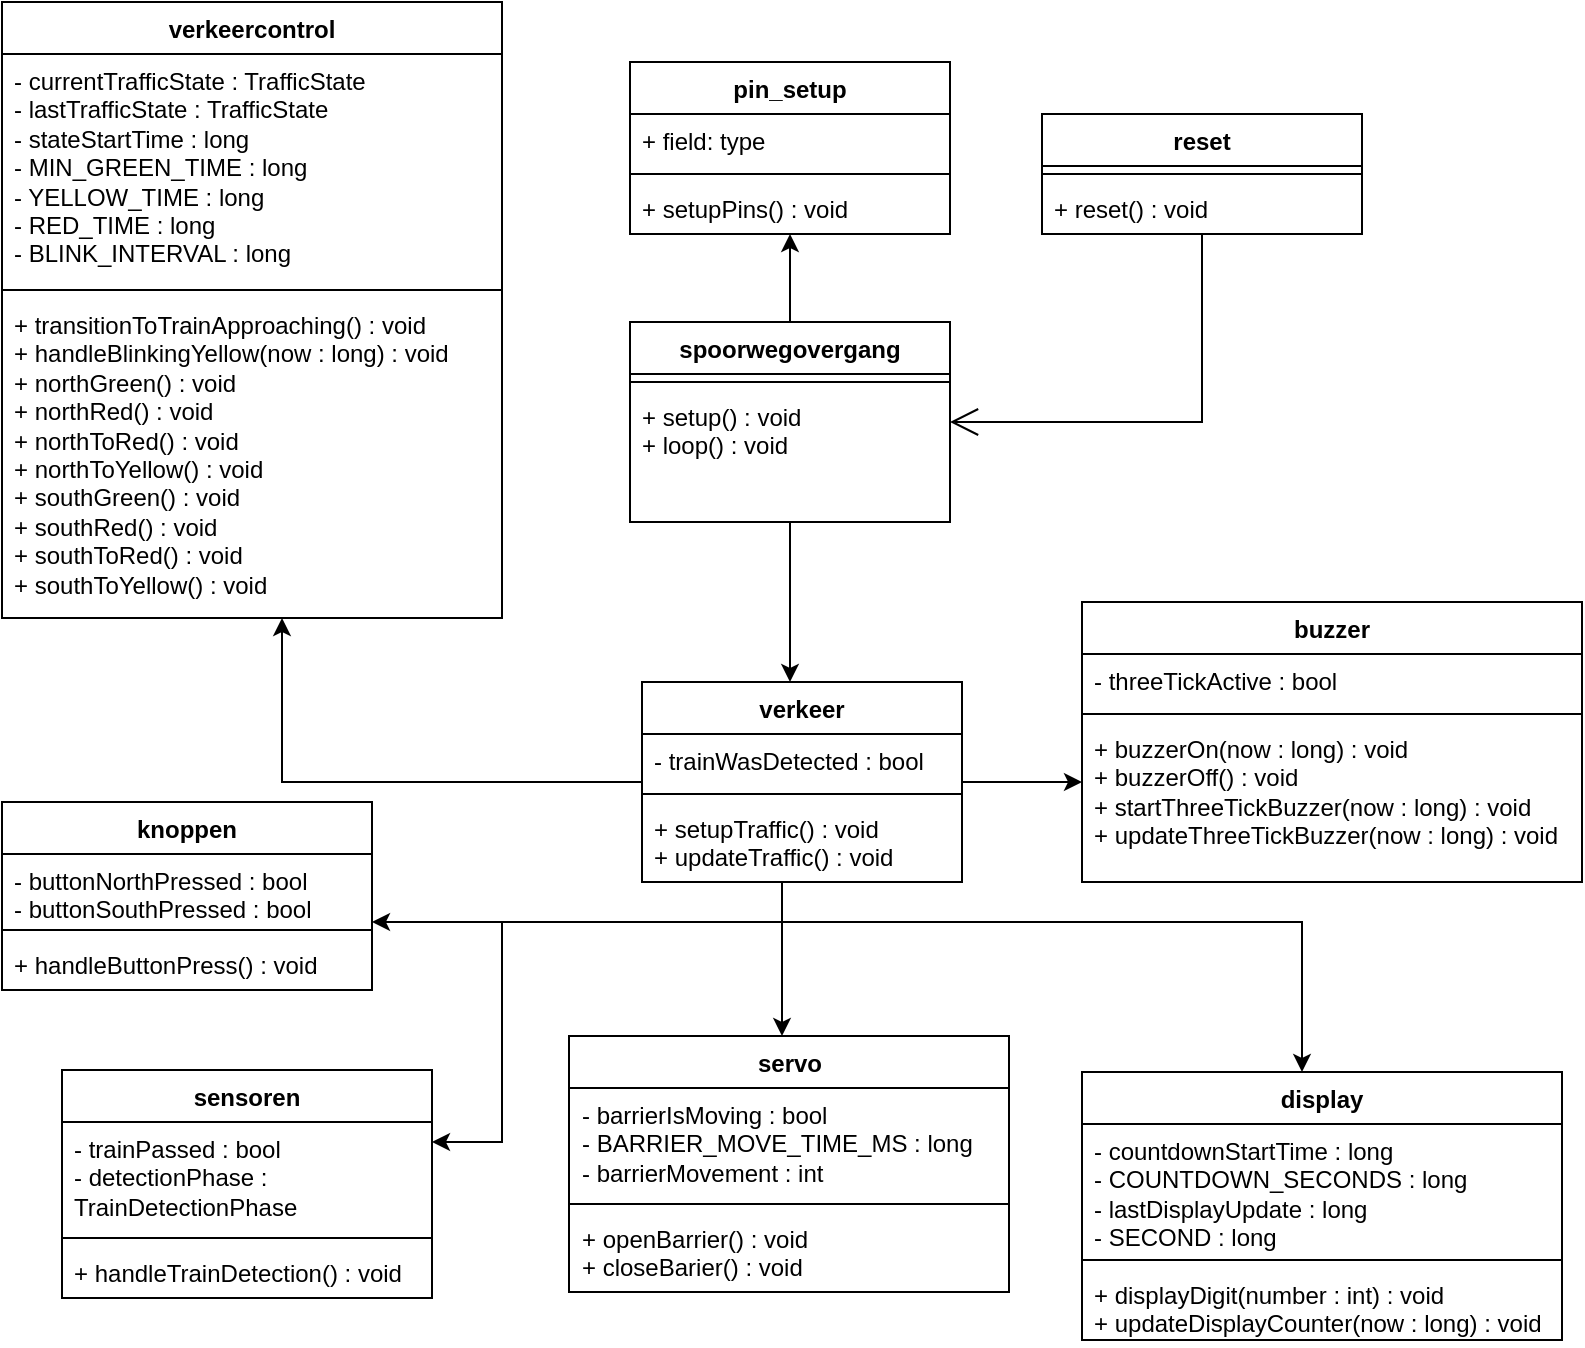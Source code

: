 <mxfile version="26.2.15">
  <diagram id="C5RBs43oDa-KdzZeNtuy" name="Page-1">
    <mxGraphModel dx="757" dy="2366" grid="1" gridSize="10" guides="1" tooltips="1" connect="1" arrows="1" fold="1" page="1" pageScale="1" pageWidth="827" pageHeight="1169" math="0" shadow="0">
      <root>
        <mxCell id="WIyWlLk6GJQsqaUBKTNV-0" />
        <mxCell id="WIyWlLk6GJQsqaUBKTNV-1" parent="WIyWlLk6GJQsqaUBKTNV-0" />
        <mxCell id="lylSbB-7HBiwREN9uDua-25" value="" style="edgeStyle=orthogonalEdgeStyle;rounded=0;orthogonalLoop=1;jettySize=auto;html=1;" parent="WIyWlLk6GJQsqaUBKTNV-1" source="IpMz8Q2Eba27BS16skNk-0" target="1jn1L_7eQyYzG3gWTxSR-0" edge="1">
          <mxGeometry relative="1" as="geometry" />
        </mxCell>
        <mxCell id="IpMz8Q2Eba27BS16skNk-0" value="spoorwegovergang" style="swimlane;fontStyle=1;align=center;verticalAlign=top;childLayout=stackLayout;horizontal=1;startSize=26;horizontalStack=0;resizeParent=1;resizeParentMax=0;resizeLast=0;collapsible=1;marginBottom=0;whiteSpace=wrap;html=1;" parent="WIyWlLk6GJQsqaUBKTNV-1" vertex="1">
          <mxGeometry x="334" y="-100" width="160" height="100" as="geometry" />
        </mxCell>
        <mxCell id="IpMz8Q2Eba27BS16skNk-2" value="" style="line;strokeWidth=1;fillColor=none;align=left;verticalAlign=middle;spacingTop=-1;spacingLeft=3;spacingRight=3;rotatable=0;labelPosition=right;points=[];portConstraint=eastwest;strokeColor=inherit;" parent="IpMz8Q2Eba27BS16skNk-0" vertex="1">
          <mxGeometry y="26" width="160" height="8" as="geometry" />
        </mxCell>
        <mxCell id="IpMz8Q2Eba27BS16skNk-3" value="+ setup() : void&lt;div&gt;+ loop() : void&lt;/div&gt;" style="text;strokeColor=none;fillColor=none;align=left;verticalAlign=top;spacingLeft=4;spacingRight=4;overflow=hidden;rotatable=0;points=[[0,0.5],[1,0.5]];portConstraint=eastwest;whiteSpace=wrap;html=1;" parent="IpMz8Q2Eba27BS16skNk-0" vertex="1">
          <mxGeometry y="34" width="160" height="66" as="geometry" />
        </mxCell>
        <mxCell id="lylSbB-7HBiwREN9uDua-22" value="" style="edgeStyle=orthogonalEdgeStyle;rounded=0;orthogonalLoop=1;jettySize=auto;html=1;" parent="WIyWlLk6GJQsqaUBKTNV-1" source="lylSbB-7HBiwREN9uDua-0" target="IpMz8Q2Eba27BS16skNk-16" edge="1">
          <mxGeometry relative="1" as="geometry">
            <Array as="points">
              <mxPoint x="410" y="200" />
              <mxPoint x="93" y="200" />
            </Array>
          </mxGeometry>
        </mxCell>
        <mxCell id="lylSbB-7HBiwREN9uDua-23" value="" style="edgeStyle=orthogonalEdgeStyle;rounded=0;orthogonalLoop=1;jettySize=auto;html=1;" parent="WIyWlLk6GJQsqaUBKTNV-1" source="lylSbB-7HBiwREN9uDua-0" target="IpMz8Q2Eba27BS16skNk-20" edge="1">
          <mxGeometry relative="1" as="geometry">
            <Array as="points">
              <mxPoint x="410" y="200" />
              <mxPoint x="270" y="200" />
              <mxPoint x="270" y="310" />
            </Array>
          </mxGeometry>
        </mxCell>
        <mxCell id="IpMz8Q2Eba27BS16skNk-4" value="verkeercontrol" style="swimlane;fontStyle=1;align=center;verticalAlign=top;childLayout=stackLayout;horizontal=1;startSize=26;horizontalStack=0;resizeParent=1;resizeParentMax=0;resizeLast=0;collapsible=1;marginBottom=0;whiteSpace=wrap;html=1;" parent="WIyWlLk6GJQsqaUBKTNV-1" vertex="1">
          <mxGeometry x="20" y="-260" width="250" height="308" as="geometry" />
        </mxCell>
        <mxCell id="IpMz8Q2Eba27BS16skNk-5" value="- currentTrafficState : TrafficState&lt;div&gt;- lastTrafficState : TrafficState&lt;/div&gt;&lt;div&gt;- stateStartTime : long&lt;/div&gt;&lt;div&gt;- MIN_GREEN_TIME : long&lt;/div&gt;&lt;div&gt;- YELLOW_TIME : long&lt;/div&gt;&lt;div&gt;- RED_TIME : long&lt;/div&gt;&lt;div&gt;- BLINK_INTERVAL : long&lt;/div&gt;" style="text;strokeColor=none;fillColor=none;align=left;verticalAlign=top;spacingLeft=4;spacingRight=4;overflow=hidden;rotatable=0;points=[[0,0.5],[1,0.5]];portConstraint=eastwest;whiteSpace=wrap;html=1;" parent="IpMz8Q2Eba27BS16skNk-4" vertex="1">
          <mxGeometry y="26" width="250" height="114" as="geometry" />
        </mxCell>
        <mxCell id="IpMz8Q2Eba27BS16skNk-6" value="" style="line;strokeWidth=1;fillColor=none;align=left;verticalAlign=middle;spacingTop=-1;spacingLeft=3;spacingRight=3;rotatable=0;labelPosition=right;points=[];portConstraint=eastwest;strokeColor=inherit;" parent="IpMz8Q2Eba27BS16skNk-4" vertex="1">
          <mxGeometry y="140" width="250" height="8" as="geometry" />
        </mxCell>
        <mxCell id="IpMz8Q2Eba27BS16skNk-7" value="&lt;div&gt;+ transitionToTrainApproaching() : void&lt;/div&gt;&lt;div&gt;+ handleBlinkingYellow(now : long) : void&lt;/div&gt;&lt;div&gt;+ northGreen() : void&lt;/div&gt;&lt;div&gt;+ northRed() : void&lt;/div&gt;&lt;div&gt;+ northToRed() : void&lt;br&gt;&lt;/div&gt;&lt;div&gt;+ northToYellow() : void&lt;/div&gt;&lt;div&gt;+ southGreen() : void&lt;/div&gt;&lt;div&gt;+ southRed() : void&lt;/div&gt;&lt;div&gt;+ southToRed() : void&lt;/div&gt;&lt;div&gt;+ southToYellow() : void&lt;/div&gt;" style="text;strokeColor=none;fillColor=none;align=left;verticalAlign=top;spacingLeft=4;spacingRight=4;overflow=hidden;rotatable=0;points=[[0,0.5],[1,0.5]];portConstraint=eastwest;whiteSpace=wrap;html=1;" parent="IpMz8Q2Eba27BS16skNk-4" vertex="1">
          <mxGeometry y="148" width="250" height="160" as="geometry" />
        </mxCell>
        <mxCell id="IpMz8Q2Eba27BS16skNk-8" value="servo" style="swimlane;fontStyle=1;align=center;verticalAlign=top;childLayout=stackLayout;horizontal=1;startSize=26;horizontalStack=0;resizeParent=1;resizeParentMax=0;resizeLast=0;collapsible=1;marginBottom=0;whiteSpace=wrap;html=1;" parent="WIyWlLk6GJQsqaUBKTNV-1" vertex="1">
          <mxGeometry x="303.5" y="257" width="220" height="128" as="geometry" />
        </mxCell>
        <mxCell id="IpMz8Q2Eba27BS16skNk-9" value="- barrierIsMoving : bool&lt;div&gt;- BARRIER_MOVE_TIME_MS : long&lt;/div&gt;&lt;div&gt;- barrierMovement : int&lt;/div&gt;" style="text;strokeColor=none;fillColor=none;align=left;verticalAlign=top;spacingLeft=4;spacingRight=4;overflow=hidden;rotatable=0;points=[[0,0.5],[1,0.5]];portConstraint=eastwest;whiteSpace=wrap;html=1;" parent="IpMz8Q2Eba27BS16skNk-8" vertex="1">
          <mxGeometry y="26" width="220" height="54" as="geometry" />
        </mxCell>
        <mxCell id="IpMz8Q2Eba27BS16skNk-10" value="" style="line;strokeWidth=1;fillColor=none;align=left;verticalAlign=middle;spacingTop=-1;spacingLeft=3;spacingRight=3;rotatable=0;labelPosition=right;points=[];portConstraint=eastwest;strokeColor=inherit;" parent="IpMz8Q2Eba27BS16skNk-8" vertex="1">
          <mxGeometry y="80" width="220" height="8" as="geometry" />
        </mxCell>
        <mxCell id="IpMz8Q2Eba27BS16skNk-11" value="+ openBarrier() : void&lt;div&gt;+ closeBarier() : void&lt;/div&gt;" style="text;strokeColor=none;fillColor=none;align=left;verticalAlign=top;spacingLeft=4;spacingRight=4;overflow=hidden;rotatable=0;points=[[0,0.5],[1,0.5]];portConstraint=eastwest;whiteSpace=wrap;html=1;" parent="IpMz8Q2Eba27BS16skNk-8" vertex="1">
          <mxGeometry y="88" width="220" height="40" as="geometry" />
        </mxCell>
        <mxCell id="IpMz8Q2Eba27BS16skNk-12" value="buzzer" style="swimlane;fontStyle=1;align=center;verticalAlign=top;childLayout=stackLayout;horizontal=1;startSize=26;horizontalStack=0;resizeParent=1;resizeParentMax=0;resizeLast=0;collapsible=1;marginBottom=0;whiteSpace=wrap;html=1;" parent="WIyWlLk6GJQsqaUBKTNV-1" vertex="1">
          <mxGeometry x="560" y="40" width="250" height="140" as="geometry" />
        </mxCell>
        <mxCell id="IpMz8Q2Eba27BS16skNk-13" value="- threeTickActive : bool" style="text;strokeColor=none;fillColor=none;align=left;verticalAlign=top;spacingLeft=4;spacingRight=4;overflow=hidden;rotatable=0;points=[[0,0.5],[1,0.5]];portConstraint=eastwest;whiteSpace=wrap;html=1;" parent="IpMz8Q2Eba27BS16skNk-12" vertex="1">
          <mxGeometry y="26" width="250" height="26" as="geometry" />
        </mxCell>
        <mxCell id="IpMz8Q2Eba27BS16skNk-14" value="" style="line;strokeWidth=1;fillColor=none;align=left;verticalAlign=middle;spacingTop=-1;spacingLeft=3;spacingRight=3;rotatable=0;labelPosition=right;points=[];portConstraint=eastwest;strokeColor=inherit;" parent="IpMz8Q2Eba27BS16skNk-12" vertex="1">
          <mxGeometry y="52" width="250" height="8" as="geometry" />
        </mxCell>
        <mxCell id="IpMz8Q2Eba27BS16skNk-15" value="+ buzzerOn(now : long) : void&lt;div&gt;+ buzzerOff() : void&lt;/div&gt;&lt;div&gt;+ startThreeTickBuzzer(now : long) : void&lt;br&gt;+ updateThreeTickBuzzer(now : long) : void&lt;/div&gt;" style="text;strokeColor=none;fillColor=none;align=left;verticalAlign=top;spacingLeft=4;spacingRight=4;overflow=hidden;rotatable=0;points=[[0,0.5],[1,0.5]];portConstraint=eastwest;whiteSpace=wrap;html=1;" parent="IpMz8Q2Eba27BS16skNk-12" vertex="1">
          <mxGeometry y="60" width="250" height="80" as="geometry" />
        </mxCell>
        <mxCell id="IpMz8Q2Eba27BS16skNk-16" value="knoppen" style="swimlane;fontStyle=1;align=center;verticalAlign=top;childLayout=stackLayout;horizontal=1;startSize=26;horizontalStack=0;resizeParent=1;resizeParentMax=0;resizeLast=0;collapsible=1;marginBottom=0;whiteSpace=wrap;html=1;" parent="WIyWlLk6GJQsqaUBKTNV-1" vertex="1">
          <mxGeometry x="20" y="140" width="185" height="94" as="geometry" />
        </mxCell>
        <mxCell id="IpMz8Q2Eba27BS16skNk-17" value="- buttonNorthPressed : bool&lt;div&gt;- buttonSouthPressed : bool&lt;/div&gt;" style="text;strokeColor=none;fillColor=none;align=left;verticalAlign=top;spacingLeft=4;spacingRight=4;overflow=hidden;rotatable=0;points=[[0,0.5],[1,0.5]];portConstraint=eastwest;whiteSpace=wrap;html=1;" parent="IpMz8Q2Eba27BS16skNk-16" vertex="1">
          <mxGeometry y="26" width="185" height="34" as="geometry" />
        </mxCell>
        <mxCell id="IpMz8Q2Eba27BS16skNk-18" value="" style="line;strokeWidth=1;fillColor=none;align=left;verticalAlign=middle;spacingTop=-1;spacingLeft=3;spacingRight=3;rotatable=0;labelPosition=right;points=[];portConstraint=eastwest;strokeColor=inherit;" parent="IpMz8Q2Eba27BS16skNk-16" vertex="1">
          <mxGeometry y="60" width="185" height="8" as="geometry" />
        </mxCell>
        <mxCell id="IpMz8Q2Eba27BS16skNk-19" value="+ handleButtonPress() : void" style="text;strokeColor=none;fillColor=none;align=left;verticalAlign=top;spacingLeft=4;spacingRight=4;overflow=hidden;rotatable=0;points=[[0,0.5],[1,0.5]];portConstraint=eastwest;whiteSpace=wrap;html=1;" parent="IpMz8Q2Eba27BS16skNk-16" vertex="1">
          <mxGeometry y="68" width="185" height="26" as="geometry" />
        </mxCell>
        <mxCell id="IpMz8Q2Eba27BS16skNk-20" value="sensoren" style="swimlane;fontStyle=1;align=center;verticalAlign=top;childLayout=stackLayout;horizontal=1;startSize=26;horizontalStack=0;resizeParent=1;resizeParentMax=0;resizeLast=0;collapsible=1;marginBottom=0;whiteSpace=wrap;html=1;" parent="WIyWlLk6GJQsqaUBKTNV-1" vertex="1">
          <mxGeometry x="50" y="274" width="185" height="114" as="geometry" />
        </mxCell>
        <mxCell id="IpMz8Q2Eba27BS16skNk-21" value="- trainPassed : bool&lt;div&gt;- detectionPhase : TrainDetectionPhase&lt;/div&gt;" style="text;strokeColor=none;fillColor=none;align=left;verticalAlign=top;spacingLeft=4;spacingRight=4;overflow=hidden;rotatable=0;points=[[0,0.5],[1,0.5]];portConstraint=eastwest;whiteSpace=wrap;html=1;" parent="IpMz8Q2Eba27BS16skNk-20" vertex="1">
          <mxGeometry y="26" width="185" height="54" as="geometry" />
        </mxCell>
        <mxCell id="IpMz8Q2Eba27BS16skNk-22" value="" style="line;strokeWidth=1;fillColor=none;align=left;verticalAlign=middle;spacingTop=-1;spacingLeft=3;spacingRight=3;rotatable=0;labelPosition=right;points=[];portConstraint=eastwest;strokeColor=inherit;" parent="IpMz8Q2Eba27BS16skNk-20" vertex="1">
          <mxGeometry y="80" width="185" height="8" as="geometry" />
        </mxCell>
        <mxCell id="IpMz8Q2Eba27BS16skNk-23" value="+ handleTrainDetection() : void" style="text;strokeColor=none;fillColor=none;align=left;verticalAlign=top;spacingLeft=4;spacingRight=4;overflow=hidden;rotatable=0;points=[[0,0.5],[1,0.5]];portConstraint=eastwest;whiteSpace=wrap;html=1;" parent="IpMz8Q2Eba27BS16skNk-20" vertex="1">
          <mxGeometry y="88" width="185" height="26" as="geometry" />
        </mxCell>
        <mxCell id="1jn1L_7eQyYzG3gWTxSR-0" value="pin_setup" style="swimlane;fontStyle=1;align=center;verticalAlign=top;childLayout=stackLayout;horizontal=1;startSize=26;horizontalStack=0;resizeParent=1;resizeParentMax=0;resizeLast=0;collapsible=1;marginBottom=0;whiteSpace=wrap;html=1;" parent="WIyWlLk6GJQsqaUBKTNV-1" vertex="1">
          <mxGeometry x="334" y="-230" width="160" height="86" as="geometry" />
        </mxCell>
        <mxCell id="1jn1L_7eQyYzG3gWTxSR-1" value="+ field: type" style="text;strokeColor=none;fillColor=none;align=left;verticalAlign=top;spacingLeft=4;spacingRight=4;overflow=hidden;rotatable=0;points=[[0,0.5],[1,0.5]];portConstraint=eastwest;whiteSpace=wrap;html=1;" parent="1jn1L_7eQyYzG3gWTxSR-0" vertex="1">
          <mxGeometry y="26" width="160" height="26" as="geometry" />
        </mxCell>
        <mxCell id="1jn1L_7eQyYzG3gWTxSR-2" value="" style="line;strokeWidth=1;fillColor=none;align=left;verticalAlign=middle;spacingTop=-1;spacingLeft=3;spacingRight=3;rotatable=0;labelPosition=right;points=[];portConstraint=eastwest;strokeColor=inherit;" parent="1jn1L_7eQyYzG3gWTxSR-0" vertex="1">
          <mxGeometry y="52" width="160" height="8" as="geometry" />
        </mxCell>
        <mxCell id="1jn1L_7eQyYzG3gWTxSR-3" value="+ setupPins() : void" style="text;strokeColor=none;fillColor=none;align=left;verticalAlign=top;spacingLeft=4;spacingRight=4;overflow=hidden;rotatable=0;points=[[0,0.5],[1,0.5]];portConstraint=eastwest;whiteSpace=wrap;html=1;" parent="1jn1L_7eQyYzG3gWTxSR-0" vertex="1">
          <mxGeometry y="60" width="160" height="26" as="geometry" />
        </mxCell>
        <mxCell id="lylSbB-7HBiwREN9uDua-17" value="" style="edgeStyle=orthogonalEdgeStyle;rounded=0;orthogonalLoop=1;jettySize=auto;html=1;" parent="WIyWlLk6GJQsqaUBKTNV-1" source="lylSbB-7HBiwREN9uDua-0" target="IpMz8Q2Eba27BS16skNk-4" edge="1">
          <mxGeometry relative="1" as="geometry">
            <Array as="points">
              <mxPoint x="160" y="130" />
            </Array>
          </mxGeometry>
        </mxCell>
        <mxCell id="lylSbB-7HBiwREN9uDua-26" value="" style="edgeStyle=orthogonalEdgeStyle;rounded=0;orthogonalLoop=1;jettySize=auto;html=1;" parent="WIyWlLk6GJQsqaUBKTNV-1" source="lylSbB-7HBiwREN9uDua-0" target="IpMz8Q2Eba27BS16skNk-8" edge="1">
          <mxGeometry relative="1" as="geometry">
            <Array as="points">
              <mxPoint x="410" y="220" />
              <mxPoint x="410" y="220" />
            </Array>
          </mxGeometry>
        </mxCell>
        <mxCell id="lylSbB-7HBiwREN9uDua-28" value="" style="edgeStyle=orthogonalEdgeStyle;rounded=0;orthogonalLoop=1;jettySize=auto;html=1;" parent="WIyWlLk6GJQsqaUBKTNV-1" source="lylSbB-7HBiwREN9uDua-0" target="IpMz8Q2Eba27BS16skNk-12" edge="1">
          <mxGeometry relative="1" as="geometry">
            <Array as="points">
              <mxPoint x="720" y="110" />
              <mxPoint x="720" y="110" />
            </Array>
          </mxGeometry>
        </mxCell>
        <mxCell id="lylSbB-7HBiwREN9uDua-33" value="" style="edgeStyle=orthogonalEdgeStyle;rounded=0;orthogonalLoop=1;jettySize=auto;html=1;" parent="WIyWlLk6GJQsqaUBKTNV-1" source="lylSbB-7HBiwREN9uDua-0" target="lylSbB-7HBiwREN9uDua-29" edge="1">
          <mxGeometry relative="1" as="geometry">
            <Array as="points">
              <mxPoint x="410" y="200" />
              <mxPoint x="670" y="200" />
            </Array>
          </mxGeometry>
        </mxCell>
        <mxCell id="lylSbB-7HBiwREN9uDua-0" value="verkeer" style="swimlane;fontStyle=1;align=center;verticalAlign=top;childLayout=stackLayout;horizontal=1;startSize=26;horizontalStack=0;resizeParent=1;resizeParentMax=0;resizeLast=0;collapsible=1;marginBottom=0;whiteSpace=wrap;html=1;" parent="WIyWlLk6GJQsqaUBKTNV-1" vertex="1">
          <mxGeometry x="340" y="80" width="160" height="100" as="geometry" />
        </mxCell>
        <mxCell id="lylSbB-7HBiwREN9uDua-1" value="- trainWasDetected : bool" style="text;strokeColor=none;fillColor=none;align=left;verticalAlign=top;spacingLeft=4;spacingRight=4;overflow=hidden;rotatable=0;points=[[0,0.5],[1,0.5]];portConstraint=eastwest;whiteSpace=wrap;html=1;" parent="lylSbB-7HBiwREN9uDua-0" vertex="1">
          <mxGeometry y="26" width="160" height="26" as="geometry" />
        </mxCell>
        <mxCell id="lylSbB-7HBiwREN9uDua-2" value="" style="line;strokeWidth=1;fillColor=none;align=left;verticalAlign=middle;spacingTop=-1;spacingLeft=3;spacingRight=3;rotatable=0;labelPosition=right;points=[];portConstraint=eastwest;strokeColor=inherit;" parent="lylSbB-7HBiwREN9uDua-0" vertex="1">
          <mxGeometry y="52" width="160" height="8" as="geometry" />
        </mxCell>
        <mxCell id="lylSbB-7HBiwREN9uDua-3" value="+ setupTraffic() : void&lt;div&gt;+ updateTraffic() : void&lt;/div&gt;" style="text;strokeColor=none;fillColor=none;align=left;verticalAlign=top;spacingLeft=4;spacingRight=4;overflow=hidden;rotatable=0;points=[[0,0.5],[1,0.5]];portConstraint=eastwest;whiteSpace=wrap;html=1;" parent="lylSbB-7HBiwREN9uDua-0" vertex="1">
          <mxGeometry y="60" width="160" height="40" as="geometry" />
        </mxCell>
        <mxCell id="lylSbB-7HBiwREN9uDua-14" value="" style="edgeStyle=orthogonalEdgeStyle;rounded=0;orthogonalLoop=1;jettySize=auto;html=1;" parent="WIyWlLk6GJQsqaUBKTNV-1" source="IpMz8Q2Eba27BS16skNk-3" target="lylSbB-7HBiwREN9uDua-0" edge="1">
          <mxGeometry relative="1" as="geometry">
            <Array as="points">
              <mxPoint x="414" y="80" />
              <mxPoint x="414" y="80" />
            </Array>
          </mxGeometry>
        </mxCell>
        <mxCell id="lylSbB-7HBiwREN9uDua-29" value="display" style="swimlane;fontStyle=1;align=center;verticalAlign=top;childLayout=stackLayout;horizontal=1;startSize=26;horizontalStack=0;resizeParent=1;resizeParentMax=0;resizeLast=0;collapsible=1;marginBottom=0;whiteSpace=wrap;html=1;" parent="WIyWlLk6GJQsqaUBKTNV-1" vertex="1">
          <mxGeometry x="560" y="275" width="240" height="134" as="geometry" />
        </mxCell>
        <mxCell id="lylSbB-7HBiwREN9uDua-30" value="- countdownStartTime : long&lt;div&gt;- COUNTDOWN_SECONDS : long&amp;nbsp;&lt;/div&gt;&lt;div&gt;- lastDisplayUpdate : long&lt;/div&gt;&lt;div&gt;- SECOND : long&lt;/div&gt;" style="text;strokeColor=none;fillColor=none;align=left;verticalAlign=top;spacingLeft=4;spacingRight=4;overflow=hidden;rotatable=0;points=[[0,0.5],[1,0.5]];portConstraint=eastwest;whiteSpace=wrap;html=1;" parent="lylSbB-7HBiwREN9uDua-29" vertex="1">
          <mxGeometry y="26" width="240" height="64" as="geometry" />
        </mxCell>
        <mxCell id="lylSbB-7HBiwREN9uDua-31" value="" style="line;strokeWidth=1;fillColor=none;align=left;verticalAlign=middle;spacingTop=-1;spacingLeft=3;spacingRight=3;rotatable=0;labelPosition=right;points=[];portConstraint=eastwest;strokeColor=inherit;" parent="lylSbB-7HBiwREN9uDua-29" vertex="1">
          <mxGeometry y="90" width="240" height="8" as="geometry" />
        </mxCell>
        <mxCell id="lylSbB-7HBiwREN9uDua-32" value="+ displayDigit(number : int) : void&lt;div&gt;+ updateDisplayCounter(now : long) : void&lt;/div&gt;" style="text;strokeColor=none;fillColor=none;align=left;verticalAlign=top;spacingLeft=4;spacingRight=4;overflow=hidden;rotatable=0;points=[[0,0.5],[1,0.5]];portConstraint=eastwest;whiteSpace=wrap;html=1;" parent="lylSbB-7HBiwREN9uDua-29" vertex="1">
          <mxGeometry y="98" width="240" height="36" as="geometry" />
        </mxCell>
        <mxCell id="bI29l8Bg-Y46rT_TBVFN-0" value="reset&lt;div&gt;&lt;br&gt;&lt;/div&gt;" style="swimlane;fontStyle=1;align=center;verticalAlign=top;childLayout=stackLayout;horizontal=1;startSize=26;horizontalStack=0;resizeParent=1;resizeParentMax=0;resizeLast=0;collapsible=1;marginBottom=0;whiteSpace=wrap;html=1;" parent="WIyWlLk6GJQsqaUBKTNV-1" vertex="1">
          <mxGeometry x="540" y="-204" width="160" height="60" as="geometry" />
        </mxCell>
        <mxCell id="bI29l8Bg-Y46rT_TBVFN-2" value="" style="line;strokeWidth=1;fillColor=none;align=left;verticalAlign=middle;spacingTop=-1;spacingLeft=3;spacingRight=3;rotatable=0;labelPosition=right;points=[];portConstraint=eastwest;strokeColor=inherit;" parent="bI29l8Bg-Y46rT_TBVFN-0" vertex="1">
          <mxGeometry y="26" width="160" height="8" as="geometry" />
        </mxCell>
        <mxCell id="bI29l8Bg-Y46rT_TBVFN-3" value="+ reset() : void" style="text;strokeColor=none;fillColor=none;align=left;verticalAlign=top;spacingLeft=4;spacingRight=4;overflow=hidden;rotatable=0;points=[[0,0.5],[1,0.5]];portConstraint=eastwest;whiteSpace=wrap;html=1;" parent="bI29l8Bg-Y46rT_TBVFN-0" vertex="1">
          <mxGeometry y="34" width="160" height="26" as="geometry" />
        </mxCell>
        <mxCell id="bI29l8Bg-Y46rT_TBVFN-4" value="" style="endArrow=open;endFill=1;endSize=12;html=1;rounded=0;" parent="WIyWlLk6GJQsqaUBKTNV-1" source="bI29l8Bg-Y46rT_TBVFN-0" target="IpMz8Q2Eba27BS16skNk-0" edge="1">
          <mxGeometry width="160" relative="1" as="geometry">
            <mxPoint x="310" y="160" as="sourcePoint" />
            <mxPoint x="470" y="160" as="targetPoint" />
            <Array as="points">
              <mxPoint x="620" y="-50" />
            </Array>
          </mxGeometry>
        </mxCell>
      </root>
    </mxGraphModel>
  </diagram>
</mxfile>
